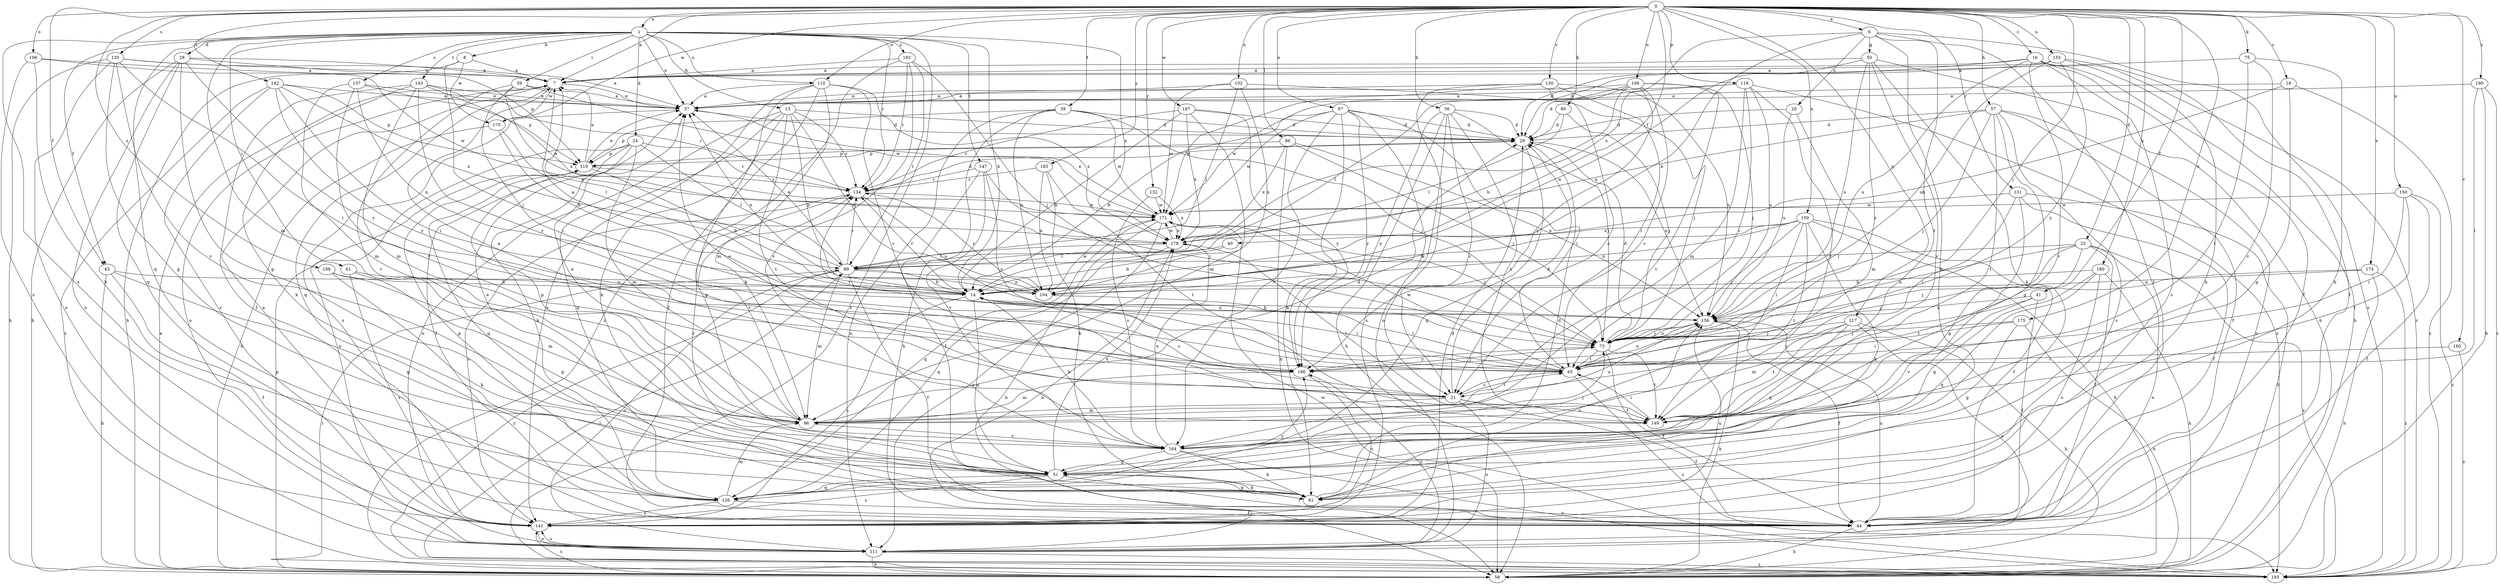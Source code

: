 strict digraph  {
0;
1;
6;
7;
8;
13;
14;
16;
18;
20;
21;
22;
24;
28;
29;
37;
39;
40;
41;
43;
44;
50;
51;
56;
57;
58;
59;
61;
65;
73;
75;
80;
81;
86;
89;
96;
97;
100;
102;
104;
106;
108;
110;
111;
117;
118;
119;
126;
130;
131;
132;
134;
135;
137;
141;
142;
143;
147;
149;
150;
155;
156;
160;
164;
167;
170;
171;
174;
175;
178;
180;
185;
186;
188;
190;
192;
193;
0 -> 1  [label=a];
0 -> 6  [label=a];
0 -> 7  [label=a];
0 -> 16  [label=c];
0 -> 18  [label=c];
0 -> 22  [label=d];
0 -> 39  [label=f];
0 -> 40  [label=f];
0 -> 41  [label=f];
0 -> 43  [label=f];
0 -> 56  [label=h];
0 -> 57  [label=h];
0 -> 73  [label=j];
0 -> 75  [label=k];
0 -> 80  [label=k];
0 -> 86  [label=l];
0 -> 97  [label=n];
0 -> 100  [label=n];
0 -> 102  [label=n];
0 -> 106  [label=o];
0 -> 108  [label=o];
0 -> 110  [label=o];
0 -> 117  [label=p];
0 -> 118  [label=p];
0 -> 130  [label=r];
0 -> 131  [label=r];
0 -> 132  [label=r];
0 -> 135  [label=s];
0 -> 142  [label=t];
0 -> 150  [label=u];
0 -> 155  [label=u];
0 -> 160  [label=v];
0 -> 167  [label=w];
0 -> 170  [label=w];
0 -> 174  [label=x];
0 -> 175  [label=x];
0 -> 180  [label=y];
0 -> 185  [label=y];
0 -> 188  [label=z];
0 -> 190  [label=z];
1 -> 8  [label=b];
1 -> 13  [label=b];
1 -> 14  [label=b];
1 -> 24  [label=d];
1 -> 28  [label=d];
1 -> 37  [label=e];
1 -> 43  [label=f];
1 -> 59  [label=i];
1 -> 61  [label=i];
1 -> 96  [label=m];
1 -> 110  [label=o];
1 -> 126  [label=q];
1 -> 134  [label=r];
1 -> 137  [label=s];
1 -> 141  [label=s];
1 -> 143  [label=t];
1 -> 147  [label=t];
1 -> 178  [label=x];
1 -> 192  [label=z];
1 -> 193  [label=z];
6 -> 14  [label=b];
6 -> 20  [label=c];
6 -> 44  [label=f];
6 -> 50  [label=g];
6 -> 81  [label=k];
6 -> 149  [label=t];
6 -> 178  [label=x];
6 -> 193  [label=z];
7 -> 37  [label=e];
7 -> 111  [label=o];
7 -> 126  [label=q];
7 -> 170  [label=w];
8 -> 7  [label=a];
8 -> 58  [label=h];
8 -> 73  [label=j];
8 -> 170  [label=w];
13 -> 14  [label=b];
13 -> 29  [label=d];
13 -> 51  [label=g];
13 -> 104  [label=n];
13 -> 111  [label=o];
13 -> 126  [label=q];
13 -> 134  [label=r];
13 -> 149  [label=t];
14 -> 7  [label=a];
14 -> 21  [label=c];
14 -> 51  [label=g];
14 -> 65  [label=i];
14 -> 134  [label=r];
14 -> 141  [label=s];
14 -> 156  [label=u];
16 -> 7  [label=a];
16 -> 29  [label=d];
16 -> 44  [label=f];
16 -> 58  [label=h];
16 -> 141  [label=s];
16 -> 156  [label=u];
16 -> 164  [label=v];
16 -> 193  [label=z];
18 -> 14  [label=b];
18 -> 37  [label=e];
18 -> 51  [label=g];
18 -> 193  [label=z];
20 -> 29  [label=d];
20 -> 96  [label=m];
20 -> 156  [label=u];
21 -> 7  [label=a];
21 -> 29  [label=d];
21 -> 37  [label=e];
21 -> 44  [label=f];
21 -> 65  [label=i];
21 -> 96  [label=m];
21 -> 111  [label=o];
21 -> 149  [label=t];
22 -> 44  [label=f];
22 -> 73  [label=j];
22 -> 89  [label=l];
22 -> 111  [label=o];
22 -> 149  [label=t];
22 -> 156  [label=u];
22 -> 193  [label=z];
24 -> 44  [label=f];
24 -> 81  [label=k];
24 -> 89  [label=l];
24 -> 96  [label=m];
24 -> 111  [label=o];
24 -> 119  [label=p];
24 -> 134  [label=r];
28 -> 7  [label=a];
28 -> 51  [label=g];
28 -> 58  [label=h];
28 -> 111  [label=o];
28 -> 119  [label=p];
28 -> 126  [label=q];
28 -> 186  [label=y];
29 -> 119  [label=p];
29 -> 126  [label=q];
29 -> 156  [label=u];
37 -> 29  [label=d];
37 -> 141  [label=s];
39 -> 29  [label=d];
39 -> 58  [label=h];
39 -> 73  [label=j];
39 -> 104  [label=n];
39 -> 111  [label=o];
39 -> 119  [label=p];
39 -> 171  [label=w];
40 -> 14  [label=b];
40 -> 89  [label=l];
41 -> 21  [label=c];
41 -> 44  [label=f];
41 -> 156  [label=u];
41 -> 164  [label=v];
43 -> 44  [label=f];
43 -> 51  [label=g];
43 -> 58  [label=h];
43 -> 104  [label=n];
44 -> 58  [label=h];
44 -> 156  [label=u];
50 -> 7  [label=a];
50 -> 58  [label=h];
50 -> 81  [label=k];
50 -> 104  [label=n];
50 -> 156  [label=u];
50 -> 164  [label=v];
50 -> 186  [label=y];
51 -> 37  [label=e];
51 -> 44  [label=f];
51 -> 81  [label=k];
51 -> 126  [label=q];
51 -> 134  [label=r];
51 -> 141  [label=s];
51 -> 178  [label=x];
56 -> 21  [label=c];
56 -> 29  [label=d];
56 -> 58  [label=h];
56 -> 73  [label=j];
56 -> 141  [label=s];
56 -> 149  [label=t];
56 -> 186  [label=y];
57 -> 29  [label=d];
57 -> 44  [label=f];
57 -> 51  [label=g];
57 -> 73  [label=j];
57 -> 111  [label=o];
57 -> 141  [label=s];
57 -> 149  [label=t];
57 -> 178  [label=x];
58 -> 7  [label=a];
58 -> 89  [label=l];
58 -> 119  [label=p];
58 -> 141  [label=s];
59 -> 37  [label=e];
59 -> 65  [label=i];
59 -> 164  [label=v];
59 -> 171  [label=w];
59 -> 178  [label=x];
61 -> 14  [label=b];
61 -> 51  [label=g];
61 -> 141  [label=s];
65 -> 21  [label=c];
65 -> 134  [label=r];
65 -> 156  [label=u];
65 -> 171  [label=w];
65 -> 193  [label=z];
73 -> 29  [label=d];
73 -> 44  [label=f];
73 -> 65  [label=i];
73 -> 149  [label=t];
73 -> 156  [label=u];
73 -> 186  [label=y];
75 -> 7  [label=a];
75 -> 81  [label=k];
75 -> 149  [label=t];
75 -> 164  [label=v];
80 -> 29  [label=d];
80 -> 73  [label=j];
80 -> 89  [label=l];
81 -> 29  [label=d];
81 -> 51  [label=g];
81 -> 156  [label=u];
86 -> 58  [label=h];
86 -> 73  [label=j];
86 -> 119  [label=p];
86 -> 156  [label=u];
86 -> 178  [label=x];
89 -> 7  [label=a];
89 -> 14  [label=b];
89 -> 37  [label=e];
89 -> 44  [label=f];
89 -> 96  [label=m];
89 -> 104  [label=n];
89 -> 111  [label=o];
89 -> 134  [label=r];
89 -> 193  [label=z];
96 -> 29  [label=d];
96 -> 37  [label=e];
96 -> 119  [label=p];
96 -> 134  [label=r];
96 -> 156  [label=u];
96 -> 164  [label=v];
97 -> 14  [label=b];
97 -> 21  [label=c];
97 -> 29  [label=d];
97 -> 65  [label=i];
97 -> 81  [label=k];
97 -> 164  [label=v];
97 -> 171  [label=w];
97 -> 186  [label=y];
100 -> 14  [label=b];
100 -> 44  [label=f];
100 -> 58  [label=h];
100 -> 65  [label=i];
100 -> 73  [label=j];
100 -> 81  [label=k];
100 -> 104  [label=n];
100 -> 149  [label=t];
100 -> 178  [label=x];
102 -> 37  [label=e];
102 -> 73  [label=j];
102 -> 89  [label=l];
102 -> 104  [label=n];
102 -> 171  [label=w];
104 -> 37  [label=e];
104 -> 65  [label=i];
104 -> 134  [label=r];
104 -> 171  [label=w];
106 -> 7  [label=a];
106 -> 81  [label=k];
106 -> 141  [label=s];
106 -> 171  [label=w];
108 -> 14  [label=b];
108 -> 21  [label=c];
108 -> 29  [label=d];
108 -> 37  [label=e];
108 -> 73  [label=j];
108 -> 89  [label=l];
108 -> 164  [label=v];
108 -> 186  [label=y];
110 -> 21  [label=c];
110 -> 37  [label=e];
110 -> 44  [label=f];
110 -> 81  [label=k];
110 -> 96  [label=m];
110 -> 141  [label=s];
110 -> 178  [label=x];
111 -> 58  [label=h];
111 -> 141  [label=s];
111 -> 178  [label=x];
111 -> 186  [label=y];
111 -> 193  [label=z];
117 -> 51  [label=g];
117 -> 58  [label=h];
117 -> 73  [label=j];
117 -> 96  [label=m];
117 -> 111  [label=o];
117 -> 149  [label=t];
118 -> 37  [label=e];
118 -> 65  [label=i];
118 -> 96  [label=m];
118 -> 149  [label=t];
118 -> 156  [label=u];
118 -> 171  [label=w];
118 -> 193  [label=z];
119 -> 7  [label=a];
119 -> 14  [label=b];
119 -> 37  [label=e];
119 -> 126  [label=q];
119 -> 134  [label=r];
126 -> 44  [label=f];
126 -> 96  [label=m];
126 -> 119  [label=p];
126 -> 141  [label=s];
126 -> 186  [label=y];
130 -> 21  [label=c];
130 -> 37  [label=e];
130 -> 65  [label=i];
130 -> 111  [label=o];
130 -> 156  [label=u];
130 -> 171  [label=w];
131 -> 44  [label=f];
131 -> 51  [label=g];
131 -> 58  [label=h];
131 -> 65  [label=i];
131 -> 171  [label=w];
132 -> 164  [label=v];
132 -> 171  [label=w];
132 -> 178  [label=x];
134 -> 29  [label=d];
134 -> 141  [label=s];
134 -> 156  [label=u];
134 -> 171  [label=w];
135 -> 7  [label=a];
135 -> 37  [label=e];
135 -> 51  [label=g];
135 -> 58  [label=h];
135 -> 65  [label=i];
135 -> 111  [label=o];
135 -> 164  [label=v];
137 -> 37  [label=e];
137 -> 96  [label=m];
137 -> 104  [label=n];
137 -> 119  [label=p];
137 -> 149  [label=t];
141 -> 7  [label=a];
141 -> 29  [label=d];
141 -> 111  [label=o];
141 -> 156  [label=u];
142 -> 37  [label=e];
142 -> 65  [label=i];
142 -> 119  [label=p];
142 -> 141  [label=s];
142 -> 178  [label=x];
142 -> 186  [label=y];
142 -> 193  [label=z];
143 -> 37  [label=e];
143 -> 44  [label=f];
143 -> 81  [label=k];
143 -> 96  [label=m];
143 -> 134  [label=r];
143 -> 171  [label=w];
143 -> 186  [label=y];
147 -> 44  [label=f];
147 -> 73  [label=j];
147 -> 134  [label=r];
147 -> 164  [label=v];
147 -> 186  [label=y];
149 -> 65  [label=i];
150 -> 44  [label=f];
150 -> 65  [label=i];
150 -> 149  [label=t];
150 -> 171  [label=w];
150 -> 193  [label=z];
155 -> 7  [label=a];
155 -> 29  [label=d];
155 -> 44  [label=f];
155 -> 81  [label=k];
155 -> 156  [label=u];
155 -> 186  [label=y];
156 -> 14  [label=b];
156 -> 44  [label=f];
156 -> 58  [label=h];
156 -> 73  [label=j];
160 -> 65  [label=i];
160 -> 193  [label=z];
164 -> 14  [label=b];
164 -> 51  [label=g];
164 -> 73  [label=j];
164 -> 81  [label=k];
164 -> 178  [label=x];
164 -> 193  [label=z];
167 -> 14  [label=b];
167 -> 29  [label=d];
167 -> 96  [label=m];
167 -> 134  [label=r];
167 -> 178  [label=x];
167 -> 186  [label=y];
170 -> 14  [label=b];
170 -> 58  [label=h];
170 -> 89  [label=l];
171 -> 37  [label=e];
171 -> 58  [label=h];
171 -> 73  [label=j];
171 -> 111  [label=o];
171 -> 126  [label=q];
171 -> 178  [label=x];
174 -> 58  [label=h];
174 -> 73  [label=j];
174 -> 104  [label=n];
174 -> 193  [label=z];
175 -> 51  [label=g];
175 -> 58  [label=h];
175 -> 65  [label=i];
175 -> 73  [label=j];
178 -> 89  [label=l];
178 -> 126  [label=q];
178 -> 149  [label=t];
178 -> 171  [label=w];
180 -> 14  [label=b];
180 -> 51  [label=g];
180 -> 58  [label=h];
180 -> 126  [label=q];
180 -> 141  [label=s];
185 -> 81  [label=k];
185 -> 104  [label=n];
185 -> 134  [label=r];
185 -> 149  [label=t];
186 -> 73  [label=j];
186 -> 96  [label=m];
186 -> 141  [label=s];
188 -> 14  [label=b];
188 -> 81  [label=k];
188 -> 96  [label=m];
190 -> 37  [label=e];
190 -> 58  [label=h];
190 -> 65  [label=i];
190 -> 193  [label=z];
192 -> 7  [label=a];
192 -> 73  [label=j];
192 -> 89  [label=l];
192 -> 134  [label=r];
192 -> 164  [label=v];
192 -> 193  [label=z];
193 -> 89  [label=l];
193 -> 171  [label=w];
}
